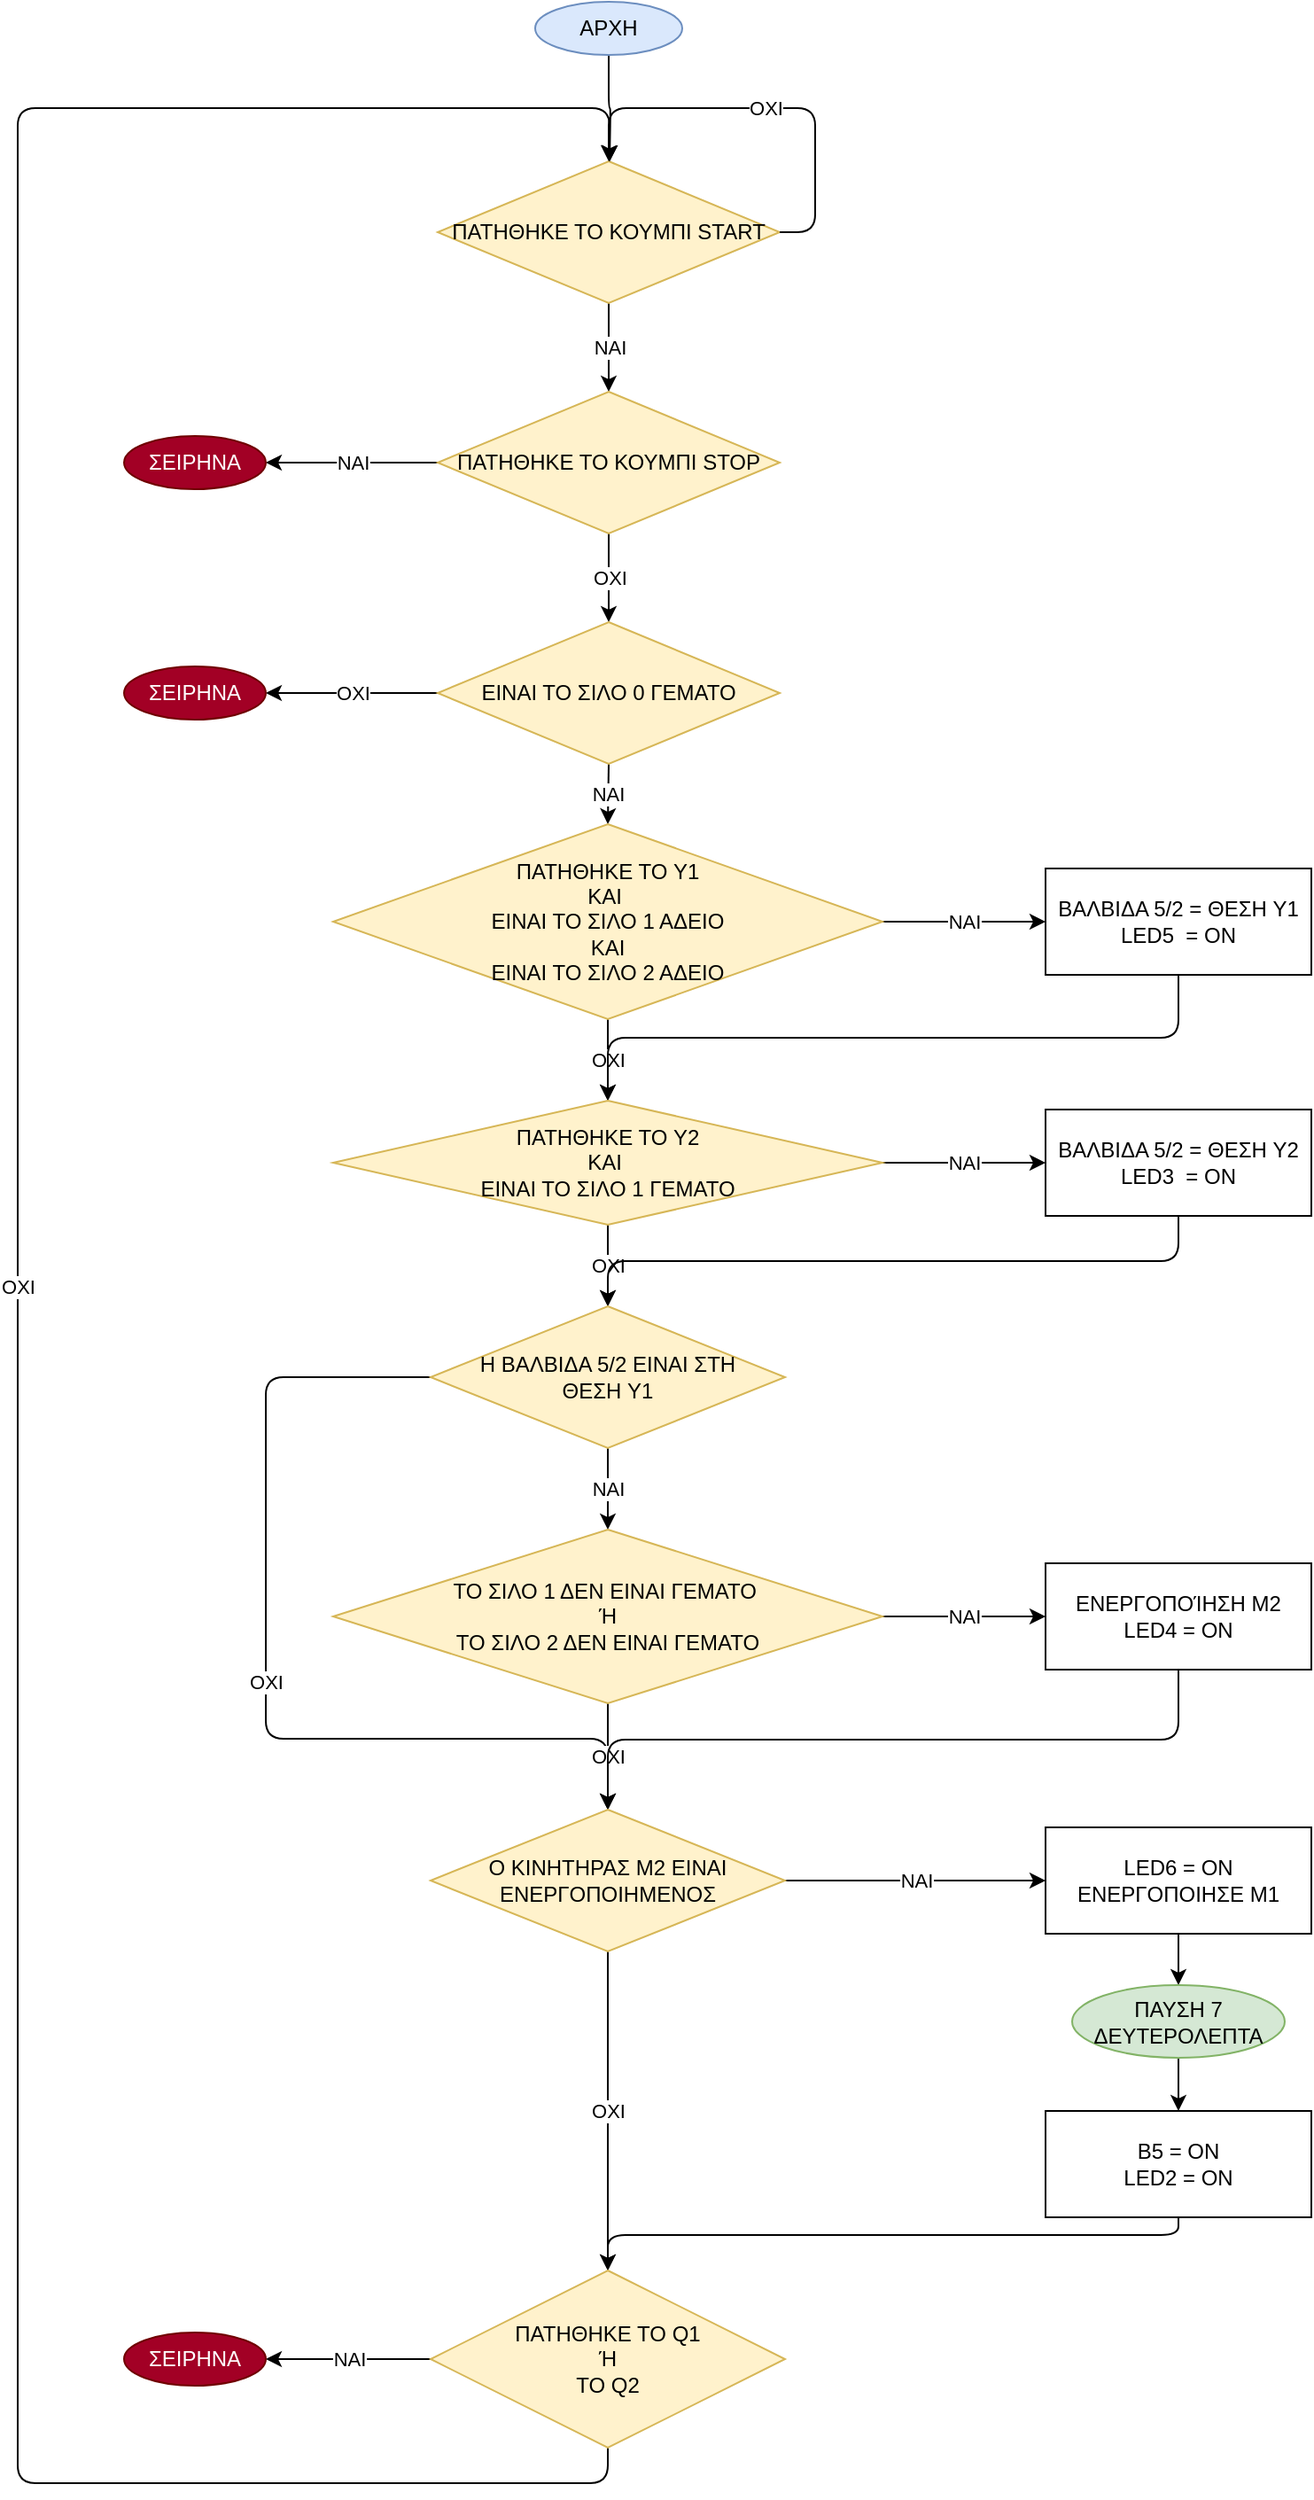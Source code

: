 <mxfile version="10.6.7" type="device"><diagram id="0EVFa10eObZK2UQ2ITb5" name="Page-1"><mxGraphModel dx="1394" dy="715" grid="1" gridSize="10" guides="1" tooltips="1" connect="1" arrows="1" fold="1" page="1" pageScale="1" pageWidth="827" pageHeight="1169" math="0" shadow="0"><root><mxCell id="0"/><mxCell id="1" parent="0"/><mxCell id="bzspvaz2ez5BcpwB-pM9-3" value="ΝΑΙ" style="edgeStyle=orthogonalEdgeStyle;rounded=0;orthogonalLoop=1;jettySize=auto;html=1;exitX=0.5;exitY=1;exitDx=0;exitDy=0;" edge="1" parent="1" source="bzspvaz2ez5BcpwB-pM9-1" target="bzspvaz2ez5BcpwB-pM9-2"><mxGeometry relative="1" as="geometry"/></mxCell><mxCell id="bzspvaz2ez5BcpwB-pM9-1" value="ΠΑΤΗΘΗΚΕ ΤΟ ΚΟΥΜΠΙ START" style="rhombus;whiteSpace=wrap;html=1;fillColor=#fff2cc;strokeColor=#d6b656;" vertex="1" parent="1"><mxGeometry x="317" y="130" width="193" height="80" as="geometry"/></mxCell><mxCell id="bzspvaz2ez5BcpwB-pM9-9" value="ΟΧΙ" style="edgeStyle=orthogonalEdgeStyle;rounded=1;orthogonalLoop=1;jettySize=auto;html=1;exitX=0.5;exitY=1;exitDx=0;exitDy=0;" edge="1" parent="1" source="bzspvaz2ez5BcpwB-pM9-2" target="bzspvaz2ez5BcpwB-pM9-8"><mxGeometry relative="1" as="geometry"/></mxCell><mxCell id="bzspvaz2ez5BcpwB-pM9-11" value="ΝΑΙ" style="edgeStyle=orthogonalEdgeStyle;rounded=1;orthogonalLoop=1;jettySize=auto;html=1;exitX=0;exitY=0.5;exitDx=0;exitDy=0;" edge="1" parent="1" source="bzspvaz2ez5BcpwB-pM9-2" target="bzspvaz2ez5BcpwB-pM9-10"><mxGeometry relative="1" as="geometry"/></mxCell><mxCell id="bzspvaz2ez5BcpwB-pM9-2" value="ΠΑΤΗΘΗΚΕ ΤΟ ΚΟΥΜΠΙ STOP" style="rhombus;whiteSpace=wrap;html=1;fillColor=#fff2cc;strokeColor=#d6b656;" vertex="1" parent="1"><mxGeometry x="317" y="260" width="193" height="80" as="geometry"/></mxCell><mxCell id="bzspvaz2ez5BcpwB-pM9-4" value="ΟΧΙ" style="edgeStyle=orthogonalEdgeStyle;rounded=1;orthogonalLoop=1;jettySize=auto;html=1;exitX=1;exitY=0.5;exitDx=0;exitDy=0;entryX=0.5;entryY=0;entryDx=0;entryDy=0;" edge="1" parent="1" source="bzspvaz2ez5BcpwB-pM9-1" target="bzspvaz2ez5BcpwB-pM9-1"><mxGeometry relative="1" as="geometry"><Array as="points"><mxPoint x="530" y="170"/><mxPoint x="530" y="100"/><mxPoint x="414" y="100"/></Array></mxGeometry></mxCell><mxCell id="bzspvaz2ez5BcpwB-pM9-6" style="edgeStyle=orthogonalEdgeStyle;rounded=1;orthogonalLoop=1;jettySize=auto;html=1;exitX=0.5;exitY=1;exitDx=0;exitDy=0;" edge="1" parent="1" source="bzspvaz2ez5BcpwB-pM9-5"><mxGeometry relative="1" as="geometry"><mxPoint x="414" y="130" as="targetPoint"/></mxGeometry></mxCell><mxCell id="bzspvaz2ez5BcpwB-pM9-5" value="ΑΡΧΗ" style="ellipse;whiteSpace=wrap;html=1;fillColor=#dae8fc;strokeColor=#6c8ebf;" vertex="1" parent="1"><mxGeometry x="372" y="40" width="83" height="30" as="geometry"/></mxCell><mxCell id="bzspvaz2ez5BcpwB-pM9-13" value="ΟΧΙ" style="edgeStyle=orthogonalEdgeStyle;rounded=1;orthogonalLoop=1;jettySize=auto;html=1;exitX=0;exitY=0.5;exitDx=0;exitDy=0;entryX=1;entryY=0.5;entryDx=0;entryDy=0;" edge="1" parent="1" source="bzspvaz2ez5BcpwB-pM9-8" target="bzspvaz2ez5BcpwB-pM9-12"><mxGeometry relative="1" as="geometry"/></mxCell><mxCell id="bzspvaz2ez5BcpwB-pM9-15" value="ΝΑΙ" style="edgeStyle=orthogonalEdgeStyle;rounded=1;orthogonalLoop=1;jettySize=auto;html=1;exitX=0.5;exitY=1;exitDx=0;exitDy=0;entryX=0.5;entryY=0;entryDx=0;entryDy=0;" edge="1" parent="1" source="bzspvaz2ez5BcpwB-pM9-8" target="bzspvaz2ez5BcpwB-pM9-14"><mxGeometry relative="1" as="geometry"/></mxCell><mxCell id="bzspvaz2ez5BcpwB-pM9-8" value="ΕΙΝΑΙ ΤΟ ΣΙΛΟ 0 ΓΕΜΑΤΟ" style="rhombus;whiteSpace=wrap;html=1;fillColor=#fff2cc;strokeColor=#d6b656;" vertex="1" parent="1"><mxGeometry x="317" y="390" width="193" height="80" as="geometry"/></mxCell><mxCell id="bzspvaz2ez5BcpwB-pM9-10" value="ΣΕΙΡΗΝΑ" style="ellipse;whiteSpace=wrap;html=1;fillColor=#a20025;strokeColor=#6F0000;fontColor=#ffffff;" vertex="1" parent="1"><mxGeometry x="140" y="285" width="80" height="30" as="geometry"/></mxCell><mxCell id="bzspvaz2ez5BcpwB-pM9-12" value="ΣΕΙΡΗΝΑ" style="ellipse;whiteSpace=wrap;html=1;fillColor=#a20025;strokeColor=#6F0000;fontColor=#ffffff;" vertex="1" parent="1"><mxGeometry x="140" y="415" width="80" height="30" as="geometry"/></mxCell><mxCell id="bzspvaz2ez5BcpwB-pM9-19" value="ΝΑΙ" style="edgeStyle=orthogonalEdgeStyle;rounded=1;orthogonalLoop=1;jettySize=auto;html=1;exitX=1;exitY=0.5;exitDx=0;exitDy=0;entryX=0;entryY=0.5;entryDx=0;entryDy=0;" edge="1" parent="1" source="bzspvaz2ez5BcpwB-pM9-14" target="bzspvaz2ez5BcpwB-pM9-16"><mxGeometry relative="1" as="geometry"/></mxCell><mxCell id="bzspvaz2ez5BcpwB-pM9-21" value="ΟΧΙ" style="edgeStyle=orthogonalEdgeStyle;rounded=1;orthogonalLoop=1;jettySize=auto;html=1;exitX=0.5;exitY=1;exitDx=0;exitDy=0;" edge="1" parent="1" source="bzspvaz2ez5BcpwB-pM9-14" target="bzspvaz2ez5BcpwB-pM9-20"><mxGeometry relative="1" as="geometry"/></mxCell><mxCell id="bzspvaz2ez5BcpwB-pM9-14" value="ΠΑΤΗΘΗΚΕ ΤΟ Y1&lt;br&gt;ΚΑΙ&amp;nbsp;&lt;br&gt;ΕΙΝΑΙ ΤΟ ΣΙΛΟ 1 ΑΔΕΙΟ&lt;br&gt;ΚΑΙ &lt;br&gt;ΕΙΝΑΙ ΤΟ ΣΙΛΟ 2 ΑΔΕΙΟ&lt;br&gt;" style="rhombus;whiteSpace=wrap;html=1;fillColor=#fff2cc;strokeColor=#d6b656;" vertex="1" parent="1"><mxGeometry x="258" y="504" width="310" height="110" as="geometry"/></mxCell><mxCell id="bzspvaz2ez5BcpwB-pM9-22" style="edgeStyle=orthogonalEdgeStyle;rounded=1;orthogonalLoop=1;jettySize=auto;html=1;exitX=0.5;exitY=1;exitDx=0;exitDy=0;entryX=0.5;entryY=0;entryDx=0;entryDy=0;" edge="1" parent="1" source="bzspvaz2ez5BcpwB-pM9-16" target="bzspvaz2ez5BcpwB-pM9-20"><mxGeometry relative="1" as="geometry"/></mxCell><mxCell id="bzspvaz2ez5BcpwB-pM9-16" value="ΒΑΛΒΙΔΑ 5/2 = ΘΕΣΗ Y1&lt;br&gt;LED5&amp;nbsp; = ON&lt;br&gt;" style="rounded=0;whiteSpace=wrap;html=1;" vertex="1" parent="1"><mxGeometry x="660" y="529" width="150" height="60" as="geometry"/></mxCell><mxCell id="bzspvaz2ez5BcpwB-pM9-25" value="ΝΑΙ" style="edgeStyle=orthogonalEdgeStyle;rounded=1;orthogonalLoop=1;jettySize=auto;html=1;exitX=1;exitY=0.5;exitDx=0;exitDy=0;entryX=0;entryY=0.5;entryDx=0;entryDy=0;" edge="1" parent="1" source="bzspvaz2ez5BcpwB-pM9-20" target="bzspvaz2ez5BcpwB-pM9-24"><mxGeometry relative="1" as="geometry"/></mxCell><mxCell id="bzspvaz2ez5BcpwB-pM9-27" value="ΟΧΙ" style="edgeStyle=orthogonalEdgeStyle;rounded=1;orthogonalLoop=1;jettySize=auto;html=1;exitX=0.5;exitY=1;exitDx=0;exitDy=0;entryX=0.5;entryY=0;entryDx=0;entryDy=0;" edge="1" parent="1" source="bzspvaz2ez5BcpwB-pM9-20" target="bzspvaz2ez5BcpwB-pM9-26"><mxGeometry relative="1" as="geometry"/></mxCell><mxCell id="bzspvaz2ez5BcpwB-pM9-20" value="ΠΑΤΗΘΗΚΕ ΤΟ Y2&lt;br&gt;ΚΑΙ&amp;nbsp;&lt;br&gt;ΕΙΝΑΙ ΤΟ ΣΙΛΟ 1 ΓΕΜΑΤΟ&lt;br&gt;" style="rhombus;whiteSpace=wrap;html=1;fillColor=#fff2cc;strokeColor=#d6b656;" vertex="1" parent="1"><mxGeometry x="258" y="660" width="310" height="70" as="geometry"/></mxCell><mxCell id="bzspvaz2ez5BcpwB-pM9-28" style="edgeStyle=orthogonalEdgeStyle;rounded=1;orthogonalLoop=1;jettySize=auto;html=1;exitX=0.5;exitY=1;exitDx=0;exitDy=0;" edge="1" parent="1" source="bzspvaz2ez5BcpwB-pM9-24" target="bzspvaz2ez5BcpwB-pM9-26"><mxGeometry relative="1" as="geometry"/></mxCell><mxCell id="bzspvaz2ez5BcpwB-pM9-24" value="ΒΑΛΒΙΔΑ 5/2 = ΘΕΣΗ Y2&lt;br&gt;LED3&amp;nbsp; = ON&lt;br&gt;" style="rounded=0;whiteSpace=wrap;html=1;" vertex="1" parent="1"><mxGeometry x="660" y="665" width="150" height="60" as="geometry"/></mxCell><mxCell id="bzspvaz2ez5BcpwB-pM9-30" value="ΝΑΙ" style="edgeStyle=orthogonalEdgeStyle;rounded=1;orthogonalLoop=1;jettySize=auto;html=1;exitX=0.5;exitY=1;exitDx=0;exitDy=0;entryX=0.5;entryY=0;entryDx=0;entryDy=0;" edge="1" parent="1" source="bzspvaz2ez5BcpwB-pM9-26" target="bzspvaz2ez5BcpwB-pM9-29"><mxGeometry relative="1" as="geometry"/></mxCell><mxCell id="bzspvaz2ez5BcpwB-pM9-36" value="ΟΧΙ" style="edgeStyle=orthogonalEdgeStyle;rounded=1;orthogonalLoop=1;jettySize=auto;html=1;exitX=0;exitY=0.5;exitDx=0;exitDy=0;" edge="1" parent="1" source="bzspvaz2ez5BcpwB-pM9-26" target="bzspvaz2ez5BcpwB-pM9-33"><mxGeometry relative="1" as="geometry"><Array as="points"><mxPoint x="220" y="816"/><mxPoint x="220" y="1020"/><mxPoint x="413" y="1020"/></Array></mxGeometry></mxCell><mxCell id="bzspvaz2ez5BcpwB-pM9-26" value="Η ΒΑΛΒΙΔΑ 5/2 ΕΙΝΑΙ ΣΤΗ &lt;br&gt;ΘΕΣΗ Y1" style="rhombus;whiteSpace=wrap;html=1;fillColor=#fff2cc;strokeColor=#d6b656;" vertex="1" parent="1"><mxGeometry x="313" y="776" width="200" height="80" as="geometry"/></mxCell><mxCell id="bzspvaz2ez5BcpwB-pM9-32" value="ΝΑΙ" style="edgeStyle=orthogonalEdgeStyle;rounded=1;orthogonalLoop=1;jettySize=auto;html=1;exitX=1;exitY=0.5;exitDx=0;exitDy=0;entryX=0;entryY=0.5;entryDx=0;entryDy=0;" edge="1" parent="1" source="bzspvaz2ez5BcpwB-pM9-29" target="bzspvaz2ez5BcpwB-pM9-31"><mxGeometry relative="1" as="geometry"/></mxCell><mxCell id="bzspvaz2ez5BcpwB-pM9-34" value="ΟΧΙ" style="edgeStyle=orthogonalEdgeStyle;rounded=1;orthogonalLoop=1;jettySize=auto;html=1;exitX=0.5;exitY=1;exitDx=0;exitDy=0;entryX=0.5;entryY=0;entryDx=0;entryDy=0;" edge="1" parent="1" source="bzspvaz2ez5BcpwB-pM9-29" target="bzspvaz2ez5BcpwB-pM9-33"><mxGeometry relative="1" as="geometry"/></mxCell><mxCell id="bzspvaz2ez5BcpwB-pM9-29" value="ΤΟ ΣΙΛΟ 1 ΔΕΝ ΕΙΝΑΙ ΓΕΜΑΤΟ&amp;nbsp;&lt;br&gt;Ή&lt;br&gt;ΤΟ ΣΙΛΟ 2 ΔΕΝ ΕΙΝΑΙ ΓΕΜΑΤΟ&lt;br&gt;" style="rhombus;whiteSpace=wrap;html=1;fillColor=#fff2cc;strokeColor=#d6b656;" vertex="1" parent="1"><mxGeometry x="258" y="902" width="310" height="98" as="geometry"/></mxCell><mxCell id="bzspvaz2ez5BcpwB-pM9-35" style="edgeStyle=orthogonalEdgeStyle;rounded=1;orthogonalLoop=1;jettySize=auto;html=1;exitX=0.5;exitY=1;exitDx=0;exitDy=0;entryX=0.5;entryY=0;entryDx=0;entryDy=0;" edge="1" parent="1" source="bzspvaz2ez5BcpwB-pM9-31" target="bzspvaz2ez5BcpwB-pM9-33"><mxGeometry relative="1" as="geometry"/></mxCell><mxCell id="bzspvaz2ez5BcpwB-pM9-31" value="ΕΝΕΡΓΟΠΟΊΗΣΗ Μ2&lt;br&gt;LED4 = ON&lt;br&gt;" style="rounded=0;whiteSpace=wrap;html=1;" vertex="1" parent="1"><mxGeometry x="660" y="921" width="150" height="60" as="geometry"/></mxCell><mxCell id="bzspvaz2ez5BcpwB-pM9-38" value="ΝΑΙ" style="edgeStyle=orthogonalEdgeStyle;rounded=1;orthogonalLoop=1;jettySize=auto;html=1;exitX=1;exitY=0.5;exitDx=0;exitDy=0;" edge="1" parent="1" source="bzspvaz2ez5BcpwB-pM9-33" target="bzspvaz2ez5BcpwB-pM9-37"><mxGeometry relative="1" as="geometry"/></mxCell><mxCell id="bzspvaz2ez5BcpwB-pM9-46" value="ΟΧΙ" style="edgeStyle=orthogonalEdgeStyle;rounded=1;orthogonalLoop=1;jettySize=auto;html=1;exitX=0.5;exitY=1;exitDx=0;exitDy=0;" edge="1" parent="1" source="bzspvaz2ez5BcpwB-pM9-33" target="bzspvaz2ez5BcpwB-pM9-44"><mxGeometry relative="1" as="geometry"/></mxCell><mxCell id="bzspvaz2ez5BcpwB-pM9-33" value="Ο ΚΙΝΗΤΗΡΑΣ Μ2 ΕΙΝΑΙ ΕΝΕΡΓΟΠΟΙΗΜΕΝΟΣ" style="rhombus;whiteSpace=wrap;html=1;fillColor=#fff2cc;strokeColor=#d6b656;" vertex="1" parent="1"><mxGeometry x="313" y="1060" width="200" height="80" as="geometry"/></mxCell><mxCell id="bzspvaz2ez5BcpwB-pM9-40" style="edgeStyle=orthogonalEdgeStyle;rounded=1;orthogonalLoop=1;jettySize=auto;html=1;exitX=0.5;exitY=1;exitDx=0;exitDy=0;entryX=0.5;entryY=0;entryDx=0;entryDy=0;" edge="1" parent="1" source="bzspvaz2ez5BcpwB-pM9-37" target="bzspvaz2ez5BcpwB-pM9-39"><mxGeometry relative="1" as="geometry"/></mxCell><mxCell id="bzspvaz2ez5BcpwB-pM9-37" value="LED6 = ON&lt;br&gt;ΕΝΕΡΓΟΠΟΙΗΣΕ Μ1&lt;br&gt;" style="rounded=0;whiteSpace=wrap;html=1;" vertex="1" parent="1"><mxGeometry x="660" y="1070" width="150" height="60" as="geometry"/></mxCell><mxCell id="bzspvaz2ez5BcpwB-pM9-43" style="edgeStyle=orthogonalEdgeStyle;rounded=1;orthogonalLoop=1;jettySize=auto;html=1;exitX=0.5;exitY=1;exitDx=0;exitDy=0;entryX=0.5;entryY=0;entryDx=0;entryDy=0;" edge="1" parent="1" source="bzspvaz2ez5BcpwB-pM9-39" target="bzspvaz2ez5BcpwB-pM9-42"><mxGeometry relative="1" as="geometry"/></mxCell><mxCell id="bzspvaz2ez5BcpwB-pM9-39" value="ΠΑΥΣΗ 7 ΔΕΥΤΕΡΟΛΕΠΤΑ" style="ellipse;whiteSpace=wrap;html=1;fillColor=#d5e8d4;strokeColor=#82b366;" vertex="1" parent="1"><mxGeometry x="675" y="1159" width="120" height="41" as="geometry"/></mxCell><mxCell id="bzspvaz2ez5BcpwB-pM9-47" style="edgeStyle=orthogonalEdgeStyle;rounded=1;orthogonalLoop=1;jettySize=auto;html=1;exitX=0.5;exitY=1;exitDx=0;exitDy=0;entryX=0.5;entryY=0;entryDx=0;entryDy=0;" edge="1" parent="1" source="bzspvaz2ez5BcpwB-pM9-42" target="bzspvaz2ez5BcpwB-pM9-44"><mxGeometry relative="1" as="geometry"><Array as="points"><mxPoint x="735" y="1300"/><mxPoint x="413" y="1300"/></Array></mxGeometry></mxCell><mxCell id="bzspvaz2ez5BcpwB-pM9-42" value="Β5 = ON&lt;br&gt;LED2 = ON&lt;br&gt;" style="rounded=0;whiteSpace=wrap;html=1;" vertex="1" parent="1"><mxGeometry x="660" y="1230" width="150" height="60" as="geometry"/></mxCell><mxCell id="bzspvaz2ez5BcpwB-pM9-49" value="ΝΑΙ" style="edgeStyle=orthogonalEdgeStyle;rounded=1;orthogonalLoop=1;jettySize=auto;html=1;exitX=0;exitY=0.5;exitDx=0;exitDy=0;entryX=1;entryY=0.5;entryDx=0;entryDy=0;" edge="1" parent="1" source="bzspvaz2ez5BcpwB-pM9-44" target="bzspvaz2ez5BcpwB-pM9-48"><mxGeometry relative="1" as="geometry"/></mxCell><mxCell id="bzspvaz2ez5BcpwB-pM9-50" value="ΟΧΙ" style="edgeStyle=orthogonalEdgeStyle;rounded=1;orthogonalLoop=1;jettySize=auto;html=1;exitX=0.5;exitY=1;exitDx=0;exitDy=0;" edge="1" parent="1" source="bzspvaz2ez5BcpwB-pM9-44" target="bzspvaz2ez5BcpwB-pM9-1"><mxGeometry relative="1" as="geometry"><Array as="points"><mxPoint x="413" y="1440"/><mxPoint x="80" y="1440"/><mxPoint x="80" y="100"/><mxPoint x="414" y="100"/></Array></mxGeometry></mxCell><mxCell id="bzspvaz2ez5BcpwB-pM9-44" value="ΠΑΤΗΘΗΚΕ ΤΟ Q1&lt;br&gt;Ή&lt;br&gt;ΤΟ Q2&lt;br&gt;" style="rhombus;whiteSpace=wrap;html=1;fillColor=#fff2cc;strokeColor=#d6b656;" vertex="1" parent="1"><mxGeometry x="313" y="1320" width="200" height="100" as="geometry"/></mxCell><mxCell id="bzspvaz2ez5BcpwB-pM9-48" value="ΣΕΙΡΗΝΑ" style="ellipse;whiteSpace=wrap;html=1;fillColor=#a20025;strokeColor=#6F0000;fontColor=#ffffff;" vertex="1" parent="1"><mxGeometry x="140" y="1355" width="80" height="30" as="geometry"/></mxCell></root></mxGraphModel></diagram></mxfile>